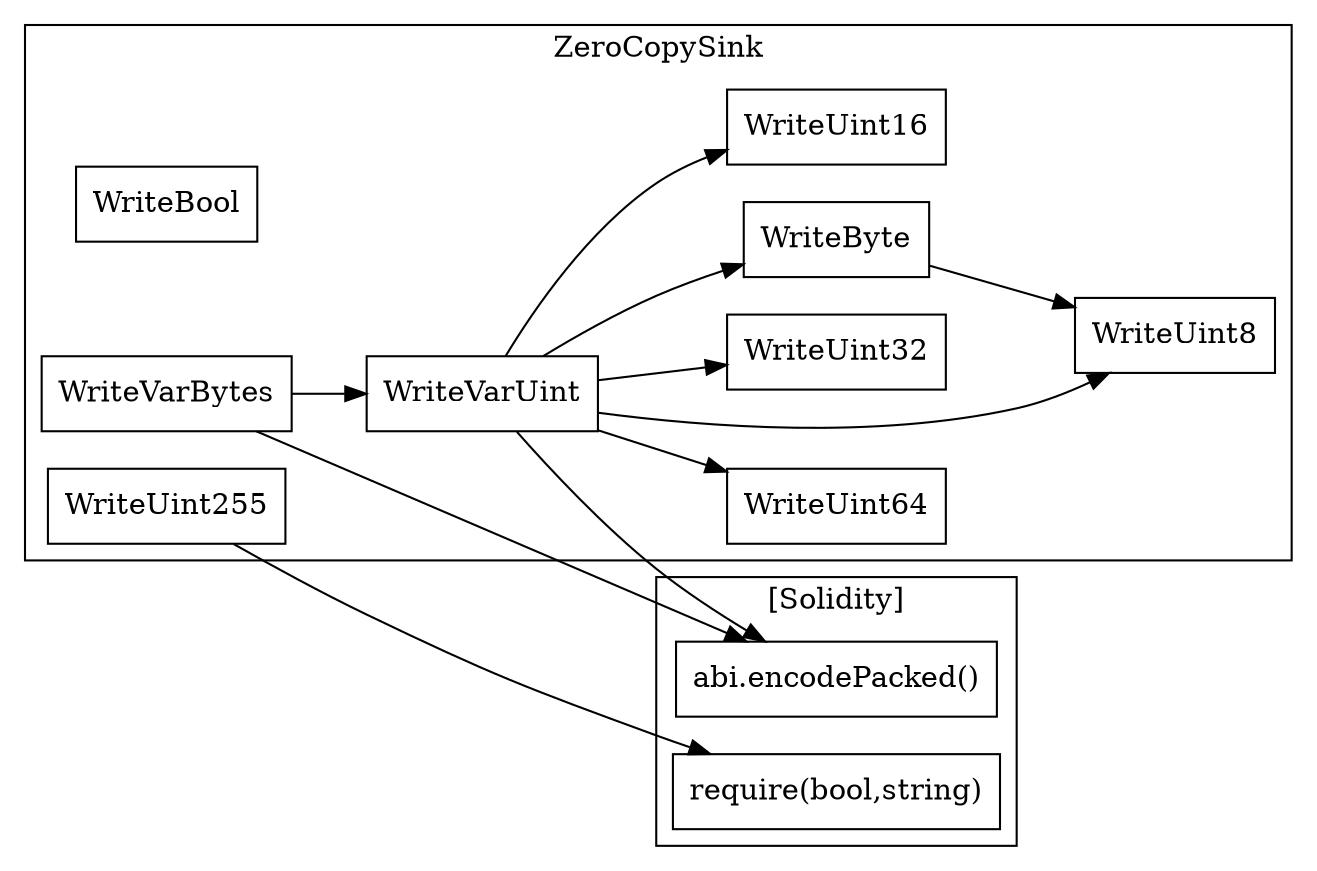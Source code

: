 strict digraph {
rankdir="LR"
node [shape=box]
subgraph cluster_196_ZeroCopySink {
label = "ZeroCopySink"
"196_WriteBool" [label="WriteBool"]
"196_WriteByte" [label="WriteByte"]
"196_WriteUint255" [label="WriteUint255"]
"196_WriteVarUint" [label="WriteVarUint"]
"196_WriteUint16" [label="WriteUint16"]
"196_WriteUint64" [label="WriteUint64"]
"196_WriteUint8" [label="WriteUint8"]
"196_WriteVarBytes" [label="WriteVarBytes"]
"196_WriteUint32" [label="WriteUint32"]
"196_WriteVarUint" -> "196_WriteUint32"
"196_WriteVarBytes" -> "196_WriteVarUint"
"196_WriteVarUint" -> "196_WriteUint16"
"196_WriteVarUint" -> "196_WriteUint64"
"196_WriteVarUint" -> "196_WriteByte"
"196_WriteVarUint" -> "196_WriteUint8"
"196_WriteByte" -> "196_WriteUint8"
}subgraph cluster_solidity {
label = "[Solidity]"
"require(bool,string)" 
"abi.encodePacked()" 
"196_WriteUint255" -> "require(bool,string)"
"196_WriteVarUint" -> "abi.encodePacked()"
"196_WriteVarBytes" -> "abi.encodePacked()"
}
}